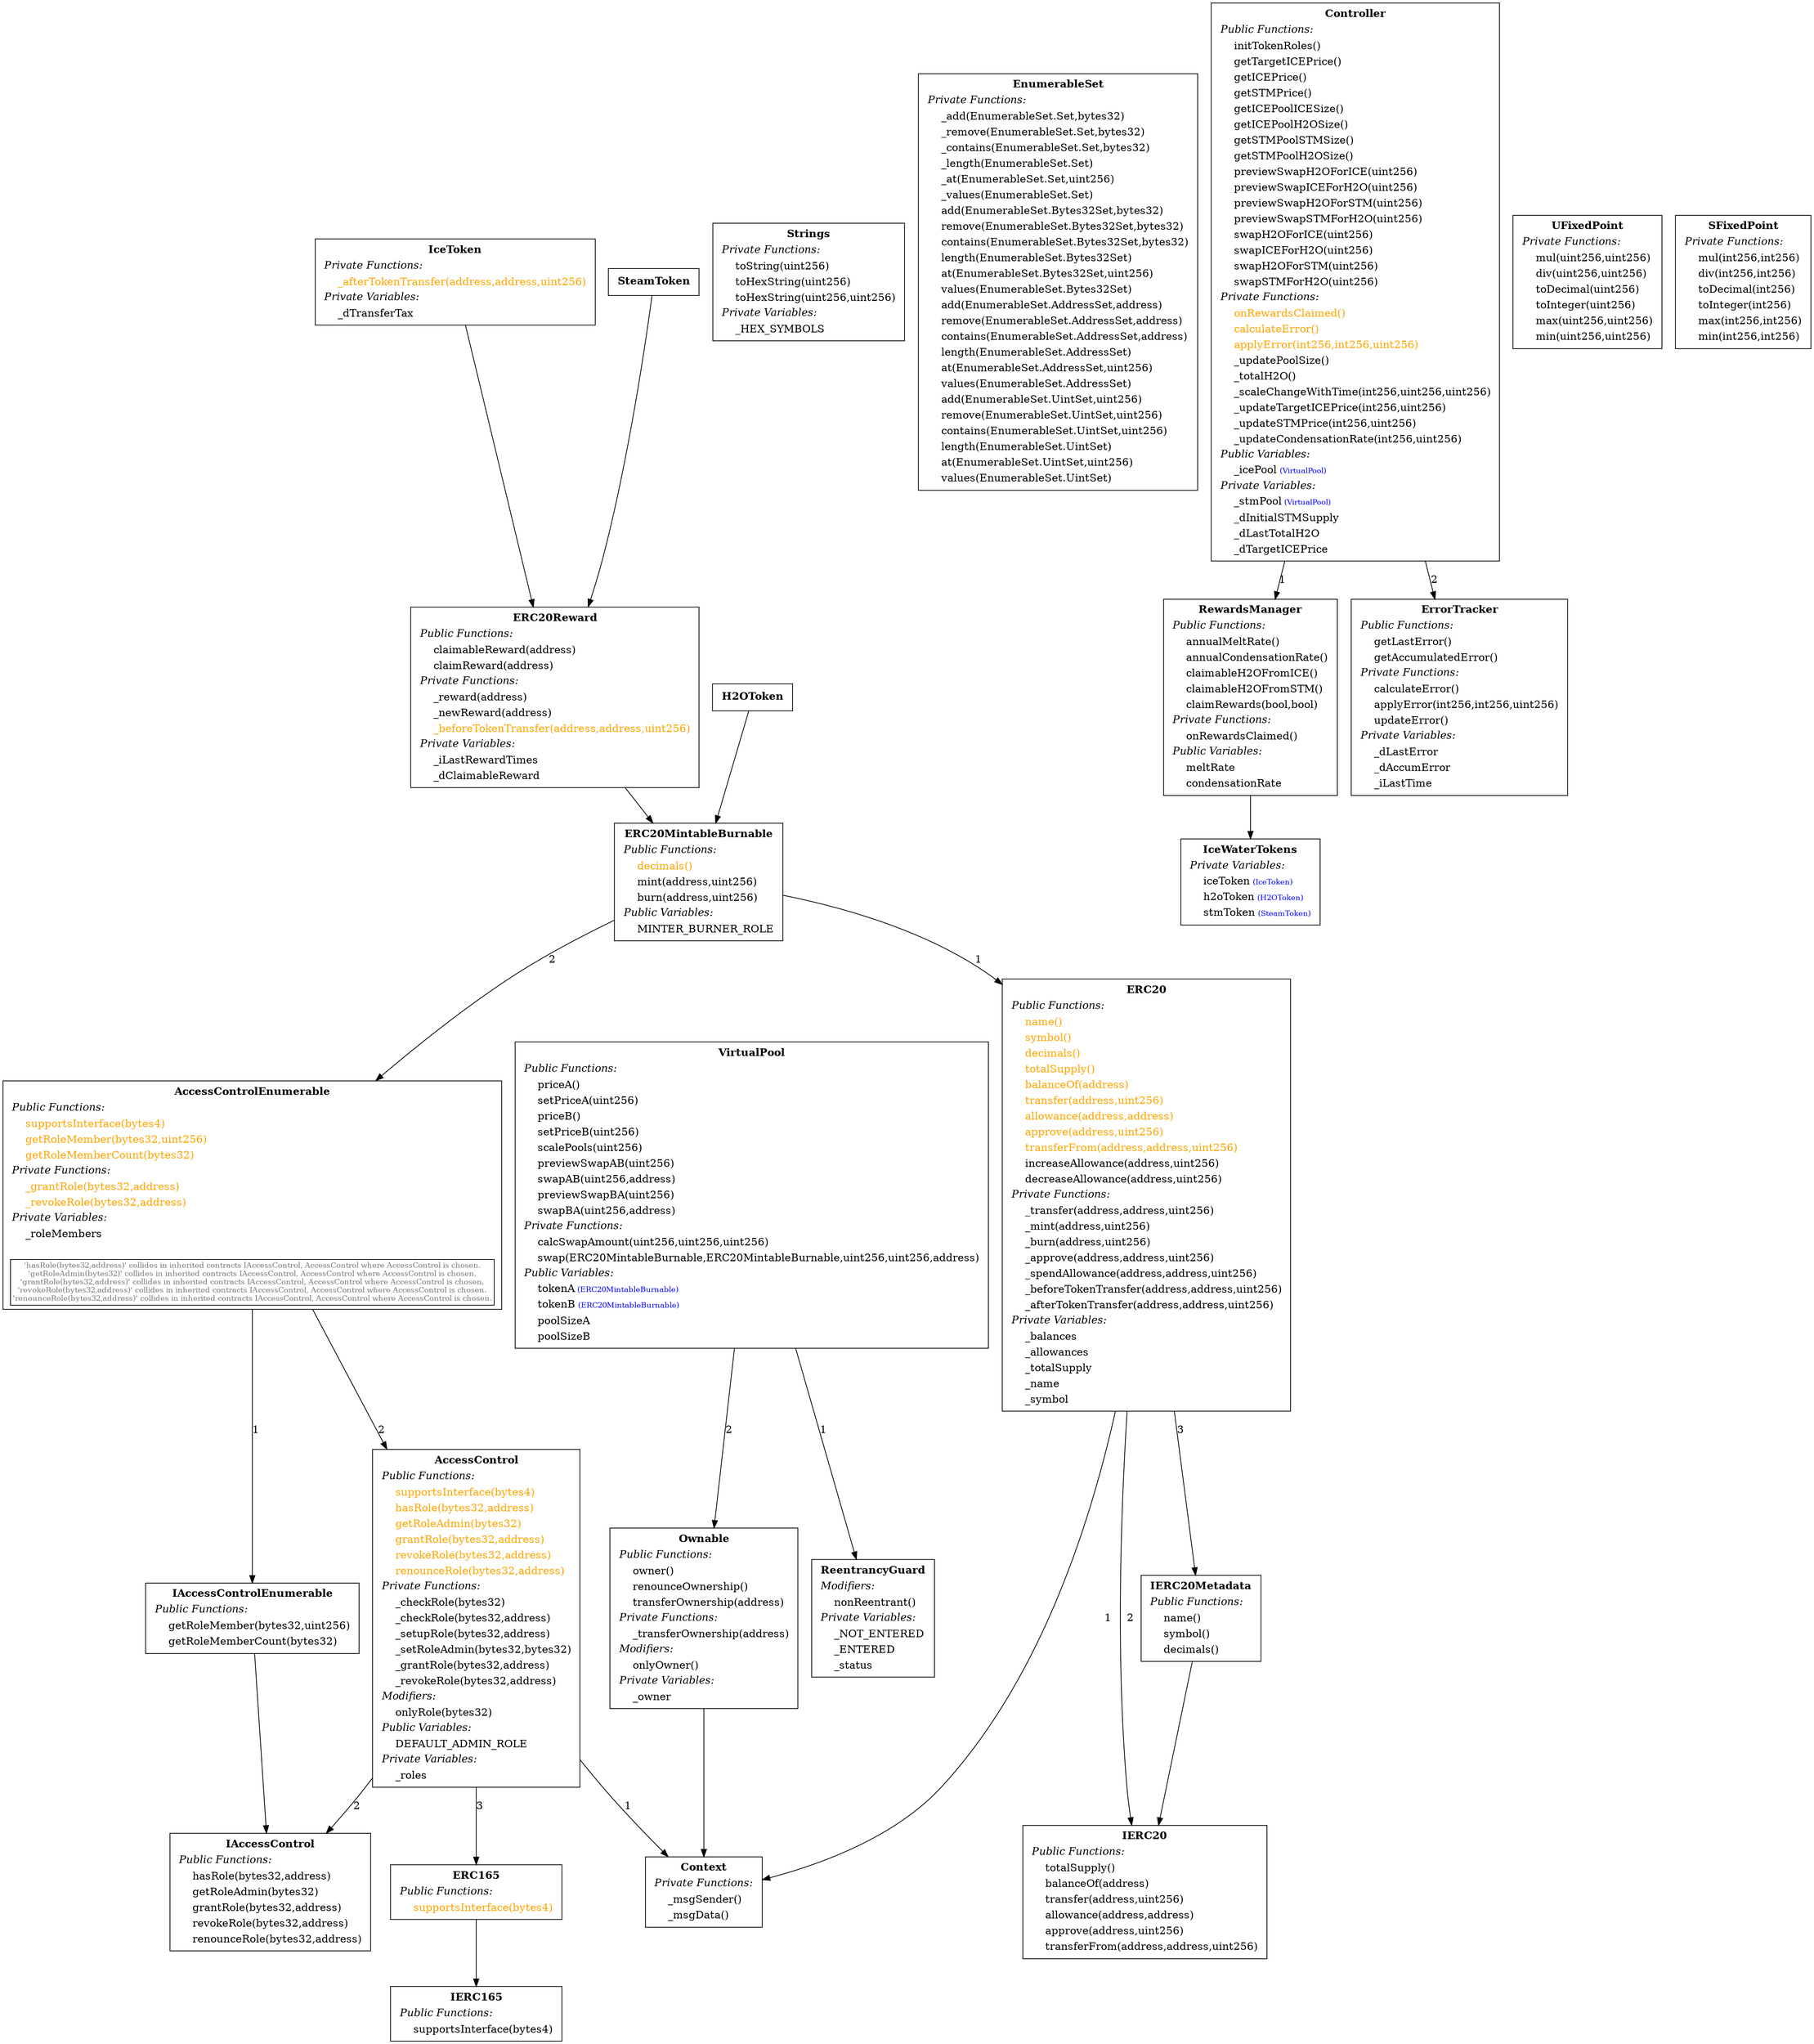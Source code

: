 digraph "" {
AccessControl -> Context [ label="1" ];
AccessControl -> IAccessControl [ label="2" ];
AccessControl -> ERC165 [ label="3" ];
AccessControl[shape="box"label=< <TABLE border="0"><TR><TD align="center"><B>AccessControl</B></TD></TR><TR><TD align="left"><I>Public Functions:</I></TD></TR><TR><TD align="left"><font color="#FFA500">    supportsInterface(bytes4)</font></TD></TR><TR><TD align="left"><font color="#FFA500">    hasRole(bytes32,address)</font></TD></TR><TR><TD align="left"><font color="#FFA500">    getRoleAdmin(bytes32)</font></TD></TR><TR><TD align="left"><font color="#FFA500">    grantRole(bytes32,address)</font></TD></TR><TR><TD align="left"><font color="#FFA500">    revokeRole(bytes32,address)</font></TD></TR><TR><TD align="left"><font color="#FFA500">    renounceRole(bytes32,address)</font></TD></TR><TR><TD align="left"><I>Private Functions:</I></TD></TR><TR><TD align="left">    _checkRole(bytes32)</TD></TR><TR><TD align="left">    _checkRole(bytes32,address)</TD></TR><TR><TD align="left">    _setupRole(bytes32,address)</TD></TR><TR><TD align="left">    _setRoleAdmin(bytes32,bytes32)</TD></TR><TR><TD align="left">    _grantRole(bytes32,address)</TD></TR><TR><TD align="left">    _revokeRole(bytes32,address)</TD></TR><TR><TD align="left"><I>Modifiers:</I></TD></TR><TR><TD align="left">    onlyRole(bytes32)</TD></TR><TR><TD align="left"><I>Public Variables:</I></TD></TR><TR><TD align="left">    DEFAULT_ADMIN_ROLE</TD></TR><TR><TD align="left"><I>Private Variables:</I></TD></TR><TR><TD align="left">    _roles</TD></TR></TABLE> >];

AccessControlEnumerable -> IAccessControlEnumerable [ label="1" ];
AccessControlEnumerable -> AccessControl [ label="2" ];
AccessControlEnumerable[shape="box"label=< <TABLE border="0"><TR><TD align="center"><B>AccessControlEnumerable</B></TD></TR><TR><TD align="left"><I>Public Functions:</I></TD></TR><TR><TD align="left"><font color="#FFA500">    supportsInterface(bytes4)</font></TD></TR><TR><TD align="left"><font color="#FFA500">    getRoleMember(bytes32,uint256)</font></TD></TR><TR><TD align="left"><font color="#FFA500">    getRoleMemberCount(bytes32)</font></TD></TR><TR><TD align="left"><I>Private Functions:</I></TD></TR><TR><TD align="left"><font color="#FFA500">    _grantRole(bytes32,address)</font></TD></TR><TR><TD align="left"><font color="#FFA500">    _revokeRole(bytes32,address)</font></TD></TR><TR><TD align="left"><I>Private Variables:</I></TD></TR><TR><TD align="left">    _roleMembers</TD></TR><TR><TD><BR/></TD></TR><TR><TD align="left" border="1"><font color="#777777" point-size="10">'hasRole(bytes32,address)' collides in inherited contracts IAccessControl, AccessControl where AccessControl is chosen.<BR/>'getRoleAdmin(bytes32)' collides in inherited contracts IAccessControl, AccessControl where AccessControl is chosen.<BR/>'grantRole(bytes32,address)' collides in inherited contracts IAccessControl, AccessControl where AccessControl is chosen.<BR/>'revokeRole(bytes32,address)' collides in inherited contracts IAccessControl, AccessControl where AccessControl is chosen.<BR/>'renounceRole(bytes32,address)' collides in inherited contracts IAccessControl, AccessControl where AccessControl is chosen.</font></TD></TR></TABLE> >];

IAccessControl[shape="box"label=< <TABLE border="0"><TR><TD align="center"><B>IAccessControl</B></TD></TR><TR><TD align="left"><I>Public Functions:</I></TD></TR><TR><TD align="left">    hasRole(bytes32,address)</TD></TR><TR><TD align="left">    getRoleAdmin(bytes32)</TD></TR><TR><TD align="left">    grantRole(bytes32,address)</TD></TR><TR><TD align="left">    revokeRole(bytes32,address)</TD></TR><TR><TD align="left">    renounceRole(bytes32,address)</TD></TR></TABLE> >];

IAccessControlEnumerable -> IAccessControl;
IAccessControlEnumerable[shape="box"label=< <TABLE border="0"><TR><TD align="center"><B>IAccessControlEnumerable</B></TD></TR><TR><TD align="left"><I>Public Functions:</I></TD></TR><TR><TD align="left">    getRoleMember(bytes32,uint256)</TD></TR><TR><TD align="left">    getRoleMemberCount(bytes32)</TD></TR></TABLE> >];

Ownable -> Context;
Ownable[shape="box"label=< <TABLE border="0"><TR><TD align="center"><B>Ownable</B></TD></TR><TR><TD align="left"><I>Public Functions:</I></TD></TR><TR><TD align="left">    owner()</TD></TR><TR><TD align="left">    renounceOwnership()</TD></TR><TR><TD align="left">    transferOwnership(address)</TD></TR><TR><TD align="left"><I>Private Functions:</I></TD></TR><TR><TD align="left">    _transferOwnership(address)</TD></TR><TR><TD align="left"><I>Modifiers:</I></TD></TR><TR><TD align="left">    onlyOwner()</TD></TR><TR><TD align="left"><I>Private Variables:</I></TD></TR><TR><TD align="left">    _owner</TD></TR></TABLE> >];

ReentrancyGuard[shape="box"label=< <TABLE border="0"><TR><TD align="center"><B>ReentrancyGuard</B></TD></TR><TR><TD align="left"><I>Modifiers:</I></TD></TR><TR><TD align="left">    nonReentrant()</TD></TR><TR><TD align="left"><I>Private Variables:</I></TD></TR><TR><TD align="left">    _NOT_ENTERED</TD></TR><TR><TD align="left">    _ENTERED</TD></TR><TR><TD align="left">    _status</TD></TR></TABLE> >];

ERC20 -> Context [ label="1" ];
ERC20 -> IERC20 [ label="2" ];
ERC20 -> IERC20Metadata [ label="3" ];
ERC20[shape="box"label=< <TABLE border="0"><TR><TD align="center"><B>ERC20</B></TD></TR><TR><TD align="left"><I>Public Functions:</I></TD></TR><TR><TD align="left"><font color="#FFA500">    name()</font></TD></TR><TR><TD align="left"><font color="#FFA500">    symbol()</font></TD></TR><TR><TD align="left"><font color="#FFA500">    decimals()</font></TD></TR><TR><TD align="left"><font color="#FFA500">    totalSupply()</font></TD></TR><TR><TD align="left"><font color="#FFA500">    balanceOf(address)</font></TD></TR><TR><TD align="left"><font color="#FFA500">    transfer(address,uint256)</font></TD></TR><TR><TD align="left"><font color="#FFA500">    allowance(address,address)</font></TD></TR><TR><TD align="left"><font color="#FFA500">    approve(address,uint256)</font></TD></TR><TR><TD align="left"><font color="#FFA500">    transferFrom(address,address,uint256)</font></TD></TR><TR><TD align="left">    increaseAllowance(address,uint256)</TD></TR><TR><TD align="left">    decreaseAllowance(address,uint256)</TD></TR><TR><TD align="left"><I>Private Functions:</I></TD></TR><TR><TD align="left">    _transfer(address,address,uint256)</TD></TR><TR><TD align="left">    _mint(address,uint256)</TD></TR><TR><TD align="left">    _burn(address,uint256)</TD></TR><TR><TD align="left">    _approve(address,address,uint256)</TD></TR><TR><TD align="left">    _spendAllowance(address,address,uint256)</TD></TR><TR><TD align="left">    _beforeTokenTransfer(address,address,uint256)</TD></TR><TR><TD align="left">    _afterTokenTransfer(address,address,uint256)</TD></TR><TR><TD align="left"><I>Private Variables:</I></TD></TR><TR><TD align="left">    _balances</TD></TR><TR><TD align="left">    _allowances</TD></TR><TR><TD align="left">    _totalSupply</TD></TR><TR><TD align="left">    _name</TD></TR><TR><TD align="left">    _symbol</TD></TR></TABLE> >];

IERC20[shape="box"label=< <TABLE border="0"><TR><TD align="center"><B>IERC20</B></TD></TR><TR><TD align="left"><I>Public Functions:</I></TD></TR><TR><TD align="left">    totalSupply()</TD></TR><TR><TD align="left">    balanceOf(address)</TD></TR><TR><TD align="left">    transfer(address,uint256)</TD></TR><TR><TD align="left">    allowance(address,address)</TD></TR><TR><TD align="left">    approve(address,uint256)</TD></TR><TR><TD align="left">    transferFrom(address,address,uint256)</TD></TR></TABLE> >];

IERC20Metadata -> IERC20;
IERC20Metadata[shape="box"label=< <TABLE border="0"><TR><TD align="center"><B>IERC20Metadata</B></TD></TR><TR><TD align="left"><I>Public Functions:</I></TD></TR><TR><TD align="left">    name()</TD></TR><TR><TD align="left">    symbol()</TD></TR><TR><TD align="left">    decimals()</TD></TR></TABLE> >];

Context[shape="box"label=< <TABLE border="0"><TR><TD align="center"><B>Context</B></TD></TR><TR><TD align="left"><I>Private Functions:</I></TD></TR><TR><TD align="left">    _msgSender()</TD></TR><TR><TD align="left">    _msgData()</TD></TR></TABLE> >];

Strings[shape="box"label=< <TABLE border="0"><TR><TD align="center"><B>Strings</B></TD></TR><TR><TD align="left"><I>Private Functions:</I></TD></TR><TR><TD align="left">    toString(uint256)</TD></TR><TR><TD align="left">    toHexString(uint256)</TD></TR><TR><TD align="left">    toHexString(uint256,uint256)</TD></TR><TR><TD align="left"><I>Private Variables:</I></TD></TR><TR><TD align="left">    _HEX_SYMBOLS</TD></TR></TABLE> >];

ERC165 -> IERC165;
ERC165[shape="box"label=< <TABLE border="0"><TR><TD align="center"><B>ERC165</B></TD></TR><TR><TD align="left"><I>Public Functions:</I></TD></TR><TR><TD align="left"><font color="#FFA500">    supportsInterface(bytes4)</font></TD></TR></TABLE> >];

IERC165[shape="box"label=< <TABLE border="0"><TR><TD align="center"><B>IERC165</B></TD></TR><TR><TD align="left"><I>Public Functions:</I></TD></TR><TR><TD align="left">    supportsInterface(bytes4)</TD></TR></TABLE> >];

EnumerableSet[shape="box"label=< <TABLE border="0"><TR><TD align="center"><B>EnumerableSet</B></TD></TR><TR><TD align="left"><I>Private Functions:</I></TD></TR><TR><TD align="left">    _add(EnumerableSet.Set,bytes32)</TD></TR><TR><TD align="left">    _remove(EnumerableSet.Set,bytes32)</TD></TR><TR><TD align="left">    _contains(EnumerableSet.Set,bytes32)</TD></TR><TR><TD align="left">    _length(EnumerableSet.Set)</TD></TR><TR><TD align="left">    _at(EnumerableSet.Set,uint256)</TD></TR><TR><TD align="left">    _values(EnumerableSet.Set)</TD></TR><TR><TD align="left">    add(EnumerableSet.Bytes32Set,bytes32)</TD></TR><TR><TD align="left">    remove(EnumerableSet.Bytes32Set,bytes32)</TD></TR><TR><TD align="left">    contains(EnumerableSet.Bytes32Set,bytes32)</TD></TR><TR><TD align="left">    length(EnumerableSet.Bytes32Set)</TD></TR><TR><TD align="left">    at(EnumerableSet.Bytes32Set,uint256)</TD></TR><TR><TD align="left">    values(EnumerableSet.Bytes32Set)</TD></TR><TR><TD align="left">    add(EnumerableSet.AddressSet,address)</TD></TR><TR><TD align="left">    remove(EnumerableSet.AddressSet,address)</TD></TR><TR><TD align="left">    contains(EnumerableSet.AddressSet,address)</TD></TR><TR><TD align="left">    length(EnumerableSet.AddressSet)</TD></TR><TR><TD align="left">    at(EnumerableSet.AddressSet,uint256)</TD></TR><TR><TD align="left">    values(EnumerableSet.AddressSet)</TD></TR><TR><TD align="left">    add(EnumerableSet.UintSet,uint256)</TD></TR><TR><TD align="left">    remove(EnumerableSet.UintSet,uint256)</TD></TR><TR><TD align="left">    contains(EnumerableSet.UintSet,uint256)</TD></TR><TR><TD align="left">    length(EnumerableSet.UintSet)</TD></TR><TR><TD align="left">    at(EnumerableSet.UintSet,uint256)</TD></TR><TR><TD align="left">    values(EnumerableSet.UintSet)</TD></TR></TABLE> >];

Controller -> RewardsManager [ label="1" ];
Controller -> ErrorTracker [ label="2" ];
Controller[shape="box"label=< <TABLE border="0"><TR><TD align="center"><B>Controller</B></TD></TR><TR><TD align="left"><I>Public Functions:</I></TD></TR><TR><TD align="left">    initTokenRoles()</TD></TR><TR><TD align="left">    getTargetICEPrice()</TD></TR><TR><TD align="left">    getICEPrice()</TD></TR><TR><TD align="left">    getSTMPrice()</TD></TR><TR><TD align="left">    getICEPoolICESize()</TD></TR><TR><TD align="left">    getICEPoolH2OSize()</TD></TR><TR><TD align="left">    getSTMPoolSTMSize()</TD></TR><TR><TD align="left">    getSTMPoolH2OSize()</TD></TR><TR><TD align="left">    previewSwapH2OForICE(uint256)</TD></TR><TR><TD align="left">    previewSwapICEForH2O(uint256)</TD></TR><TR><TD align="left">    previewSwapH2OForSTM(uint256)</TD></TR><TR><TD align="left">    previewSwapSTMForH2O(uint256)</TD></TR><TR><TD align="left">    swapH2OForICE(uint256)</TD></TR><TR><TD align="left">    swapICEForH2O(uint256)</TD></TR><TR><TD align="left">    swapH2OForSTM(uint256)</TD></TR><TR><TD align="left">    swapSTMForH2O(uint256)</TD></TR><TR><TD align="left"><I>Private Functions:</I></TD></TR><TR><TD align="left"><font color="#FFA500">    onRewardsClaimed()</font></TD></TR><TR><TD align="left"><font color="#FFA500">    calculateError()</font></TD></TR><TR><TD align="left"><font color="#FFA500">    applyError(int256,int256,uint256)</font></TD></TR><TR><TD align="left">    _updatePoolSize()</TD></TR><TR><TD align="left">    _totalH2O()</TD></TR><TR><TD align="left">    _scaleChangeWithTime(int256,uint256,uint256)</TD></TR><TR><TD align="left">    _updateTargetICEPrice(int256,uint256)</TD></TR><TR><TD align="left">    _updateSTMPrice(int256,uint256)</TD></TR><TR><TD align="left">    _updateCondensationRate(int256,uint256)</TD></TR><TR><TD align="left"><I>Public Variables:</I></TD></TR><TR><TD align="left">    _icePool<font color="blue" POINT-SIZE="10"> (VirtualPool)</font></TD></TR><TR><TD align="left"><I>Private Variables:</I></TD></TR><TR><TD align="left">    _stmPool<font color="blue" POINT-SIZE="10"> (VirtualPool)</font></TD></TR><TR><TD align="left">    _dInitialSTMSupply</TD></TR><TR><TD align="left">    _dLastTotalH2O</TD></TR><TR><TD align="left">    _dTargetICEPrice</TD></TR></TABLE> >];

VirtualPool -> ReentrancyGuard [ label="1" ];
VirtualPool -> Ownable [ label="2" ];
VirtualPool[shape="box"label=< <TABLE border="0"><TR><TD align="center"><B>VirtualPool</B></TD></TR><TR><TD align="left"><I>Public Functions:</I></TD></TR><TR><TD align="left">    priceA()</TD></TR><TR><TD align="left">    setPriceA(uint256)</TD></TR><TR><TD align="left">    priceB()</TD></TR><TR><TD align="left">    setPriceB(uint256)</TD></TR><TR><TD align="left">    scalePools(uint256)</TD></TR><TR><TD align="left">    previewSwapAB(uint256)</TD></TR><TR><TD align="left">    swapAB(uint256,address)</TD></TR><TR><TD align="left">    previewSwapBA(uint256)</TD></TR><TR><TD align="left">    swapBA(uint256,address)</TD></TR><TR><TD align="left"><I>Private Functions:</I></TD></TR><TR><TD align="left">    calcSwapAmount(uint256,uint256,uint256)</TD></TR><TR><TD align="left">    swap(ERC20MintableBurnable,ERC20MintableBurnable,uint256,uint256,address)</TD></TR><TR><TD align="left"><I>Public Variables:</I></TD></TR><TR><TD align="left">    tokenA<font color="blue" POINT-SIZE="10"> (ERC20MintableBurnable)</font></TD></TR><TR><TD align="left">    tokenB<font color="blue" POINT-SIZE="10"> (ERC20MintableBurnable)</font></TD></TR><TR><TD align="left">    poolSizeA</TD></TR><TR><TD align="left">    poolSizeB</TD></TR></TABLE> >];

ERC20MintableBurnable -> ERC20 [ label="1" ];
ERC20MintableBurnable -> AccessControlEnumerable [ label="2" ];
ERC20MintableBurnable[shape="box"label=< <TABLE border="0"><TR><TD align="center"><B>ERC20MintableBurnable</B></TD></TR><TR><TD align="left"><I>Public Functions:</I></TD></TR><TR><TD align="left"><font color="#FFA500">    decimals()</font></TD></TR><TR><TD align="left">    mint(address,uint256)</TD></TR><TR><TD align="left">    burn(address,uint256)</TD></TR><TR><TD align="left"><I>Public Variables:</I></TD></TR><TR><TD align="left">    MINTER_BURNER_ROLE</TD></TR></TABLE> >];

ERC20Reward -> ERC20MintableBurnable;
ERC20Reward[shape="box"label=< <TABLE border="0"><TR><TD align="center"><B>ERC20Reward</B></TD></TR><TR><TD align="left"><I>Public Functions:</I></TD></TR><TR><TD align="left">    claimableReward(address)</TD></TR><TR><TD align="left">    claimReward(address)</TD></TR><TR><TD align="left"><I>Private Functions:</I></TD></TR><TR><TD align="left">    _reward(address)</TD></TR><TR><TD align="left">    _newReward(address)</TD></TR><TR><TD align="left"><font color="#FFA500">    _beforeTokenTransfer(address,address,uint256)</font></TD></TR><TR><TD align="left"><I>Private Variables:</I></TD></TR><TR><TD align="left">    _iLastRewardTimes</TD></TR><TR><TD align="left">    _dClaimableReward</TD></TR></TABLE> >];

ErrorTracker[shape="box"label=< <TABLE border="0"><TR><TD align="center"><B>ErrorTracker</B></TD></TR><TR><TD align="left"><I>Public Functions:</I></TD></TR><TR><TD align="left">    getLastError()</TD></TR><TR><TD align="left">    getAccumulatedError()</TD></TR><TR><TD align="left"><I>Private Functions:</I></TD></TR><TR><TD align="left">    calculateError()</TD></TR><TR><TD align="left">    applyError(int256,int256,uint256)</TD></TR><TR><TD align="left">    updateError()</TD></TR><TR><TD align="left"><I>Private Variables:</I></TD></TR><TR><TD align="left">    _dLastError</TD></TR><TR><TD align="left">    _dAccumError</TD></TR><TR><TD align="left">    _iLastTime</TD></TR></TABLE> >];

IceWaterTokens[shape="box"label=< <TABLE border="0"><TR><TD align="center"><B>IceWaterTokens</B></TD></TR><TR><TD align="left"><I>Private Variables:</I></TD></TR><TR><TD align="left">    iceToken<font color="blue" POINT-SIZE="10"> (IceToken)</font></TD></TR><TR><TD align="left">    h2oToken<font color="blue" POINT-SIZE="10"> (H2OToken)</font></TD></TR><TR><TD align="left">    stmToken<font color="blue" POINT-SIZE="10"> (SteamToken)</font></TD></TR></TABLE> >];

RewardsManager -> IceWaterTokens;
RewardsManager[shape="box"label=< <TABLE border="0"><TR><TD align="center"><B>RewardsManager</B></TD></TR><TR><TD align="left"><I>Public Functions:</I></TD></TR><TR><TD align="left">    annualMeltRate()</TD></TR><TR><TD align="left">    annualCondensationRate()</TD></TR><TR><TD align="left">    claimableH2OFromICE()</TD></TR><TR><TD align="left">    claimableH2OFromSTM()</TD></TR><TR><TD align="left">    claimRewards(bool,bool)</TD></TR><TR><TD align="left"><I>Private Functions:</I></TD></TR><TR><TD align="left">    onRewardsClaimed()</TD></TR><TR><TD align="left"><I>Public Variables:</I></TD></TR><TR><TD align="left">    meltRate</TD></TR><TR><TD align="left">    condensationRate</TD></TR></TABLE> >];

UFixedPoint[shape="box"label=< <TABLE border="0"><TR><TD align="center"><B>UFixedPoint</B></TD></TR><TR><TD align="left"><I>Private Functions:</I></TD></TR><TR><TD align="left">    mul(uint256,uint256)</TD></TR><TR><TD align="left">    div(uint256,uint256)</TD></TR><TR><TD align="left">    toDecimal(uint256)</TD></TR><TR><TD align="left">    toInteger(uint256)</TD></TR><TR><TD align="left">    max(uint256,uint256)</TD></TR><TR><TD align="left">    min(uint256,uint256)</TD></TR></TABLE> >];

SFixedPoint[shape="box"label=< <TABLE border="0"><TR><TD align="center"><B>SFixedPoint</B></TD></TR><TR><TD align="left"><I>Private Functions:</I></TD></TR><TR><TD align="left">    mul(int256,int256)</TD></TR><TR><TD align="left">    div(int256,int256)</TD></TR><TR><TD align="left">    toDecimal(int256)</TD></TR><TR><TD align="left">    toInteger(int256)</TD></TR><TR><TD align="left">    max(int256,int256)</TD></TR><TR><TD align="left">    min(int256,int256)</TD></TR></TABLE> >];

H2OToken -> ERC20MintableBurnable;
H2OToken[shape="box"label=< <TABLE border="0"><TR><TD align="center"><B>H2OToken</B></TD></TR></TABLE> >];

IceToken -> ERC20Reward;
IceToken[shape="box"label=< <TABLE border="0"><TR><TD align="center"><B>IceToken</B></TD></TR><TR><TD align="left"><I>Private Functions:</I></TD></TR><TR><TD align="left"><font color="#FFA500">    _afterTokenTransfer(address,address,uint256)</font></TD></TR><TR><TD align="left"><I>Private Variables:</I></TD></TR><TR><TD align="left">    _dTransferTax</TD></TR></TABLE> >];

SteamToken -> ERC20Reward;
SteamToken[shape="box"label=< <TABLE border="0"><TR><TD align="center"><B>SteamToken</B></TD></TR></TABLE> >];

}